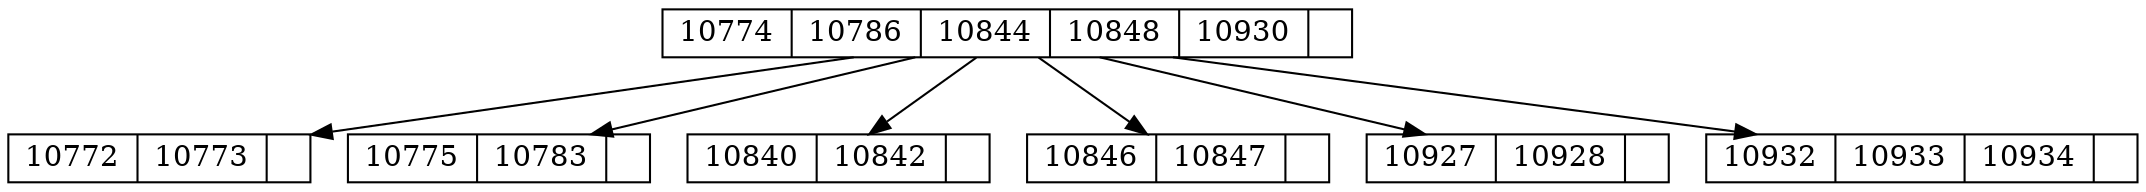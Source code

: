 digraph G {
 node [shape = record,height=.1];10774->10772;
10774->10775;
10774->10840;
10774->10846;
10774->10927;
10774->10932;
10774[label = "<f0>10774|<f1>10786|<f2>10844|<f3>10848|<f4>10930|"];
10772[label = "<f0>10772|<f1>10773|"];
10775[label = "<f0>10775|<f1>10783|"];
10840[label = "<f0>10840|<f1>10842|"];
10846[label = "<f0>10846|<f1>10847|"];
10927[label = "<f0>10927|<f1>10928|"];
10932[label = "<f0>10932|<f1>10933|<f2>10934|"];
}